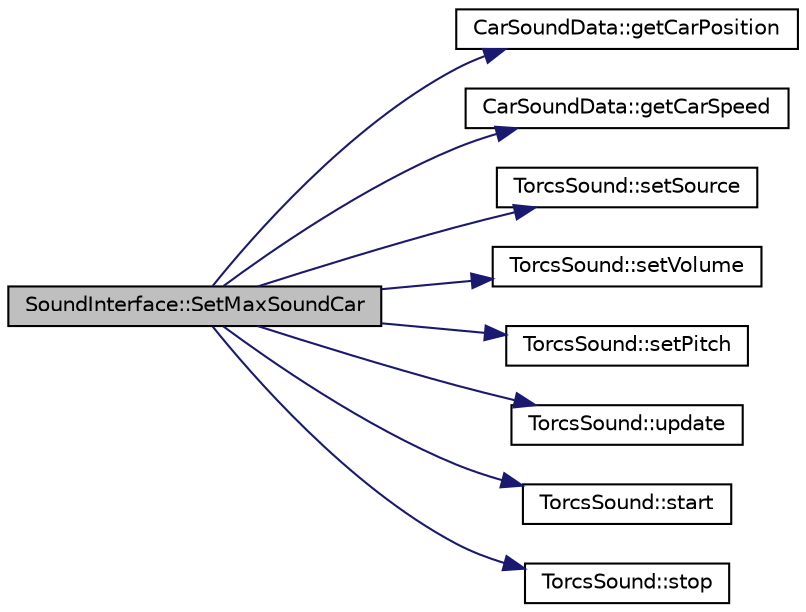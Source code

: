digraph "SoundInterface::SetMaxSoundCar"
{
  edge [fontname="Helvetica",fontsize="10",labelfontname="Helvetica",labelfontsize="10"];
  node [fontname="Helvetica",fontsize="10",shape=record];
  rankdir="LR";
  Node1 [label="SoundInterface::SetMaxSoundCar",height=0.2,width=0.4,color="black", fillcolor="grey75", style="filled", fontcolor="black"];
  Node1 -> Node2 [color="midnightblue",fontsize="10",style="solid",fontname="Helvetica"];
  Node2 [label="CarSoundData::getCarPosition",height=0.2,width=0.4,color="black", fillcolor="white", style="filled",URL="$class_car_sound_data.html#aef6f649befa07c5416ad7cee425d5c72"];
  Node1 -> Node3 [color="midnightblue",fontsize="10",style="solid",fontname="Helvetica"];
  Node3 [label="CarSoundData::getCarSpeed",height=0.2,width=0.4,color="black", fillcolor="white", style="filled",URL="$class_car_sound_data.html#a56087139ea4c170ff94f1d1545c08fcd"];
  Node1 -> Node4 [color="midnightblue",fontsize="10",style="solid",fontname="Helvetica"];
  Node4 [label="TorcsSound::setSource",height=0.2,width=0.4,color="black", fillcolor="white", style="filled",URL="$class_torcs_sound.html#a04a7c42917ce3070f4c6f2d0cd3f31e3"];
  Node1 -> Node5 [color="midnightblue",fontsize="10",style="solid",fontname="Helvetica"];
  Node5 [label="TorcsSound::setVolume",height=0.2,width=0.4,color="black", fillcolor="white", style="filled",URL="$class_torcs_sound.html#af156e9cfa86ce158e3756f3a29285bb3",tooltip="Set the volume. "];
  Node1 -> Node6 [color="midnightblue",fontsize="10",style="solid",fontname="Helvetica"];
  Node6 [label="TorcsSound::setPitch",height=0.2,width=0.4,color="black", fillcolor="white", style="filled",URL="$class_torcs_sound.html#a9a0300729076f193dc900c9d4f827137",tooltip="Set the pitch. "];
  Node1 -> Node7 [color="midnightblue",fontsize="10",style="solid",fontname="Helvetica"];
  Node7 [label="TorcsSound::update",height=0.2,width=0.4,color="black", fillcolor="white", style="filled",URL="$class_torcs_sound.html#a178d2f21bebafca204c333de0390ef85"];
  Node1 -> Node8 [color="midnightblue",fontsize="10",style="solid",fontname="Helvetica"];
  Node8 [label="TorcsSound::start",height=0.2,width=0.4,color="black", fillcolor="white", style="filled",URL="$class_torcs_sound.html#a0bde13d3733e4172980c51be7af3aa59"];
  Node1 -> Node9 [color="midnightblue",fontsize="10",style="solid",fontname="Helvetica"];
  Node9 [label="TorcsSound::stop",height=0.2,width=0.4,color="black", fillcolor="white", style="filled",URL="$class_torcs_sound.html#ae64e34314e0ed5a74f7892accadcb4fc"];
}
